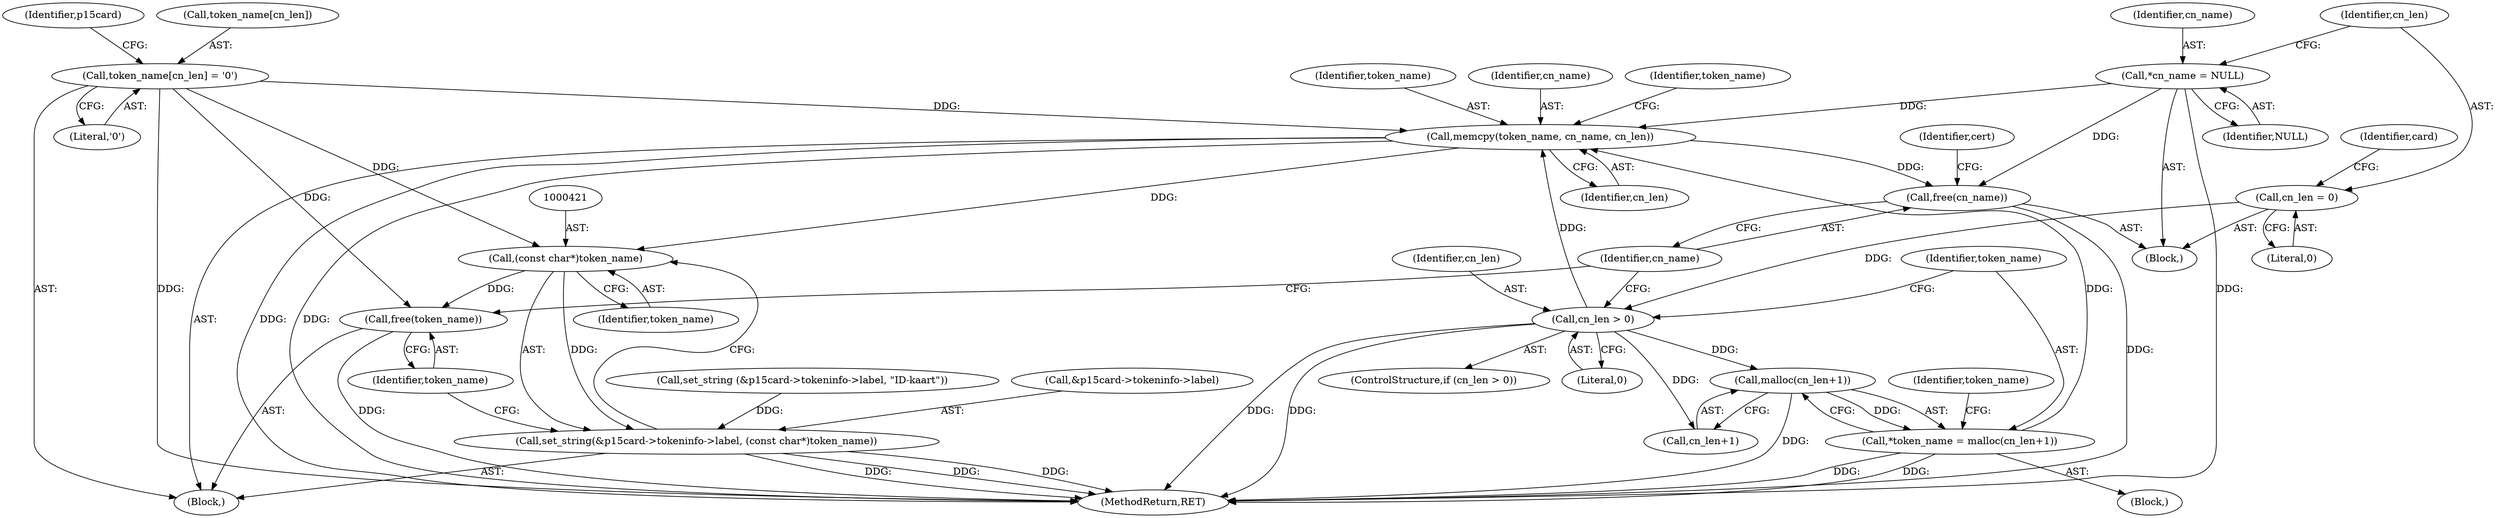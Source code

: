 digraph "0_OpenSC_360e95d45ac4123255a4c796db96337f332160ad#diff-d643a0fa169471dbf2912f4866dc49c5_4@pointer" {
"1000404" [label="(Call,memcpy(token_name, cn_name, cn_len))"];
"1000395" [label="(Call,*token_name = malloc(cn_len+1))"];
"1000397" [label="(Call,malloc(cn_len+1))"];
"1000390" [label="(Call,cn_len > 0)"];
"1000370" [label="(Call,cn_len = 0)"];
"1000408" [label="(Call,token_name[cn_len] = '\0')"];
"1000366" [label="(Call,*cn_name = NULL)"];
"1000420" [label="(Call,(const char*)token_name)"];
"1000413" [label="(Call,set_string(&p15card->tokeninfo->label, (const char*)token_name))"];
"1000423" [label="(Call,free(token_name))"];
"1000425" [label="(Call,free(cn_name))"];
"1000367" [label="(Identifier,cn_name)"];
"1000414" [label="(Call,&p15card->tokeninfo->label)"];
"1000372" [label="(Literal,0)"];
"1000366" [label="(Call,*cn_name = NULL)"];
"1000408" [label="(Call,token_name[cn_len] = '\0')"];
"1000390" [label="(Call,cn_len > 0)"];
"1000375" [label="(Identifier,card)"];
"1000395" [label="(Call,*token_name = malloc(cn_len+1))"];
"1000391" [label="(Identifier,cn_len)"];
"1000834" [label="(MethodReturn,RET)"];
"1000402" [label="(Identifier,token_name)"];
"1000371" [label="(Identifier,cn_len)"];
"1000428" [label="(Identifier,cert)"];
"1000403" [label="(Block,)"];
"1000422" [label="(Identifier,token_name)"];
"1000425" [label="(Call,free(cn_name))"];
"1000393" [label="(Block,)"];
"1000368" [label="(Identifier,NULL)"];
"1000405" [label="(Identifier,token_name)"];
"1000392" [label="(Literal,0)"];
"1000407" [label="(Identifier,cn_len)"];
"1000130" [label="(Call,set_string (&p15card->tokeninfo->label, \"ID-kaart\"))"];
"1000409" [label="(Call,token_name[cn_len])"];
"1000361" [label="(Block,)"];
"1000398" [label="(Call,cn_len+1)"];
"1000423" [label="(Call,free(token_name))"];
"1000406" [label="(Identifier,cn_name)"];
"1000413" [label="(Call,set_string(&p15card->tokeninfo->label, (const char*)token_name))"];
"1000389" [label="(ControlStructure,if (cn_len > 0))"];
"1000410" [label="(Identifier,token_name)"];
"1000417" [label="(Identifier,p15card)"];
"1000424" [label="(Identifier,token_name)"];
"1000396" [label="(Identifier,token_name)"];
"1000370" [label="(Call,cn_len = 0)"];
"1000426" [label="(Identifier,cn_name)"];
"1000404" [label="(Call,memcpy(token_name, cn_name, cn_len))"];
"1000420" [label="(Call,(const char*)token_name)"];
"1000397" [label="(Call,malloc(cn_len+1))"];
"1000412" [label="(Literal,'\0')"];
"1000404" -> "1000403"  [label="AST: "];
"1000404" -> "1000407"  [label="CFG: "];
"1000405" -> "1000404"  [label="AST: "];
"1000406" -> "1000404"  [label="AST: "];
"1000407" -> "1000404"  [label="AST: "];
"1000410" -> "1000404"  [label="CFG: "];
"1000404" -> "1000834"  [label="DDG: "];
"1000404" -> "1000834"  [label="DDG: "];
"1000395" -> "1000404"  [label="DDG: "];
"1000408" -> "1000404"  [label="DDG: "];
"1000366" -> "1000404"  [label="DDG: "];
"1000390" -> "1000404"  [label="DDG: "];
"1000404" -> "1000420"  [label="DDG: "];
"1000404" -> "1000425"  [label="DDG: "];
"1000395" -> "1000393"  [label="AST: "];
"1000395" -> "1000397"  [label="CFG: "];
"1000396" -> "1000395"  [label="AST: "];
"1000397" -> "1000395"  [label="AST: "];
"1000402" -> "1000395"  [label="CFG: "];
"1000395" -> "1000834"  [label="DDG: "];
"1000395" -> "1000834"  [label="DDG: "];
"1000397" -> "1000395"  [label="DDG: "];
"1000397" -> "1000398"  [label="CFG: "];
"1000398" -> "1000397"  [label="AST: "];
"1000397" -> "1000834"  [label="DDG: "];
"1000390" -> "1000397"  [label="DDG: "];
"1000390" -> "1000389"  [label="AST: "];
"1000390" -> "1000392"  [label="CFG: "];
"1000391" -> "1000390"  [label="AST: "];
"1000392" -> "1000390"  [label="AST: "];
"1000396" -> "1000390"  [label="CFG: "];
"1000426" -> "1000390"  [label="CFG: "];
"1000390" -> "1000834"  [label="DDG: "];
"1000390" -> "1000834"  [label="DDG: "];
"1000370" -> "1000390"  [label="DDG: "];
"1000390" -> "1000398"  [label="DDG: "];
"1000370" -> "1000361"  [label="AST: "];
"1000370" -> "1000372"  [label="CFG: "];
"1000371" -> "1000370"  [label="AST: "];
"1000372" -> "1000370"  [label="AST: "];
"1000375" -> "1000370"  [label="CFG: "];
"1000408" -> "1000403"  [label="AST: "];
"1000408" -> "1000412"  [label="CFG: "];
"1000409" -> "1000408"  [label="AST: "];
"1000412" -> "1000408"  [label="AST: "];
"1000417" -> "1000408"  [label="CFG: "];
"1000408" -> "1000834"  [label="DDG: "];
"1000408" -> "1000420"  [label="DDG: "];
"1000408" -> "1000423"  [label="DDG: "];
"1000366" -> "1000361"  [label="AST: "];
"1000366" -> "1000368"  [label="CFG: "];
"1000367" -> "1000366"  [label="AST: "];
"1000368" -> "1000366"  [label="AST: "];
"1000371" -> "1000366"  [label="CFG: "];
"1000366" -> "1000834"  [label="DDG: "];
"1000366" -> "1000425"  [label="DDG: "];
"1000420" -> "1000413"  [label="AST: "];
"1000420" -> "1000422"  [label="CFG: "];
"1000421" -> "1000420"  [label="AST: "];
"1000422" -> "1000420"  [label="AST: "];
"1000413" -> "1000420"  [label="CFG: "];
"1000420" -> "1000413"  [label="DDG: "];
"1000420" -> "1000423"  [label="DDG: "];
"1000413" -> "1000403"  [label="AST: "];
"1000414" -> "1000413"  [label="AST: "];
"1000424" -> "1000413"  [label="CFG: "];
"1000413" -> "1000834"  [label="DDG: "];
"1000413" -> "1000834"  [label="DDG: "];
"1000413" -> "1000834"  [label="DDG: "];
"1000130" -> "1000413"  [label="DDG: "];
"1000423" -> "1000403"  [label="AST: "];
"1000423" -> "1000424"  [label="CFG: "];
"1000424" -> "1000423"  [label="AST: "];
"1000426" -> "1000423"  [label="CFG: "];
"1000423" -> "1000834"  [label="DDG: "];
"1000425" -> "1000361"  [label="AST: "];
"1000425" -> "1000426"  [label="CFG: "];
"1000426" -> "1000425"  [label="AST: "];
"1000428" -> "1000425"  [label="CFG: "];
"1000425" -> "1000834"  [label="DDG: "];
}
